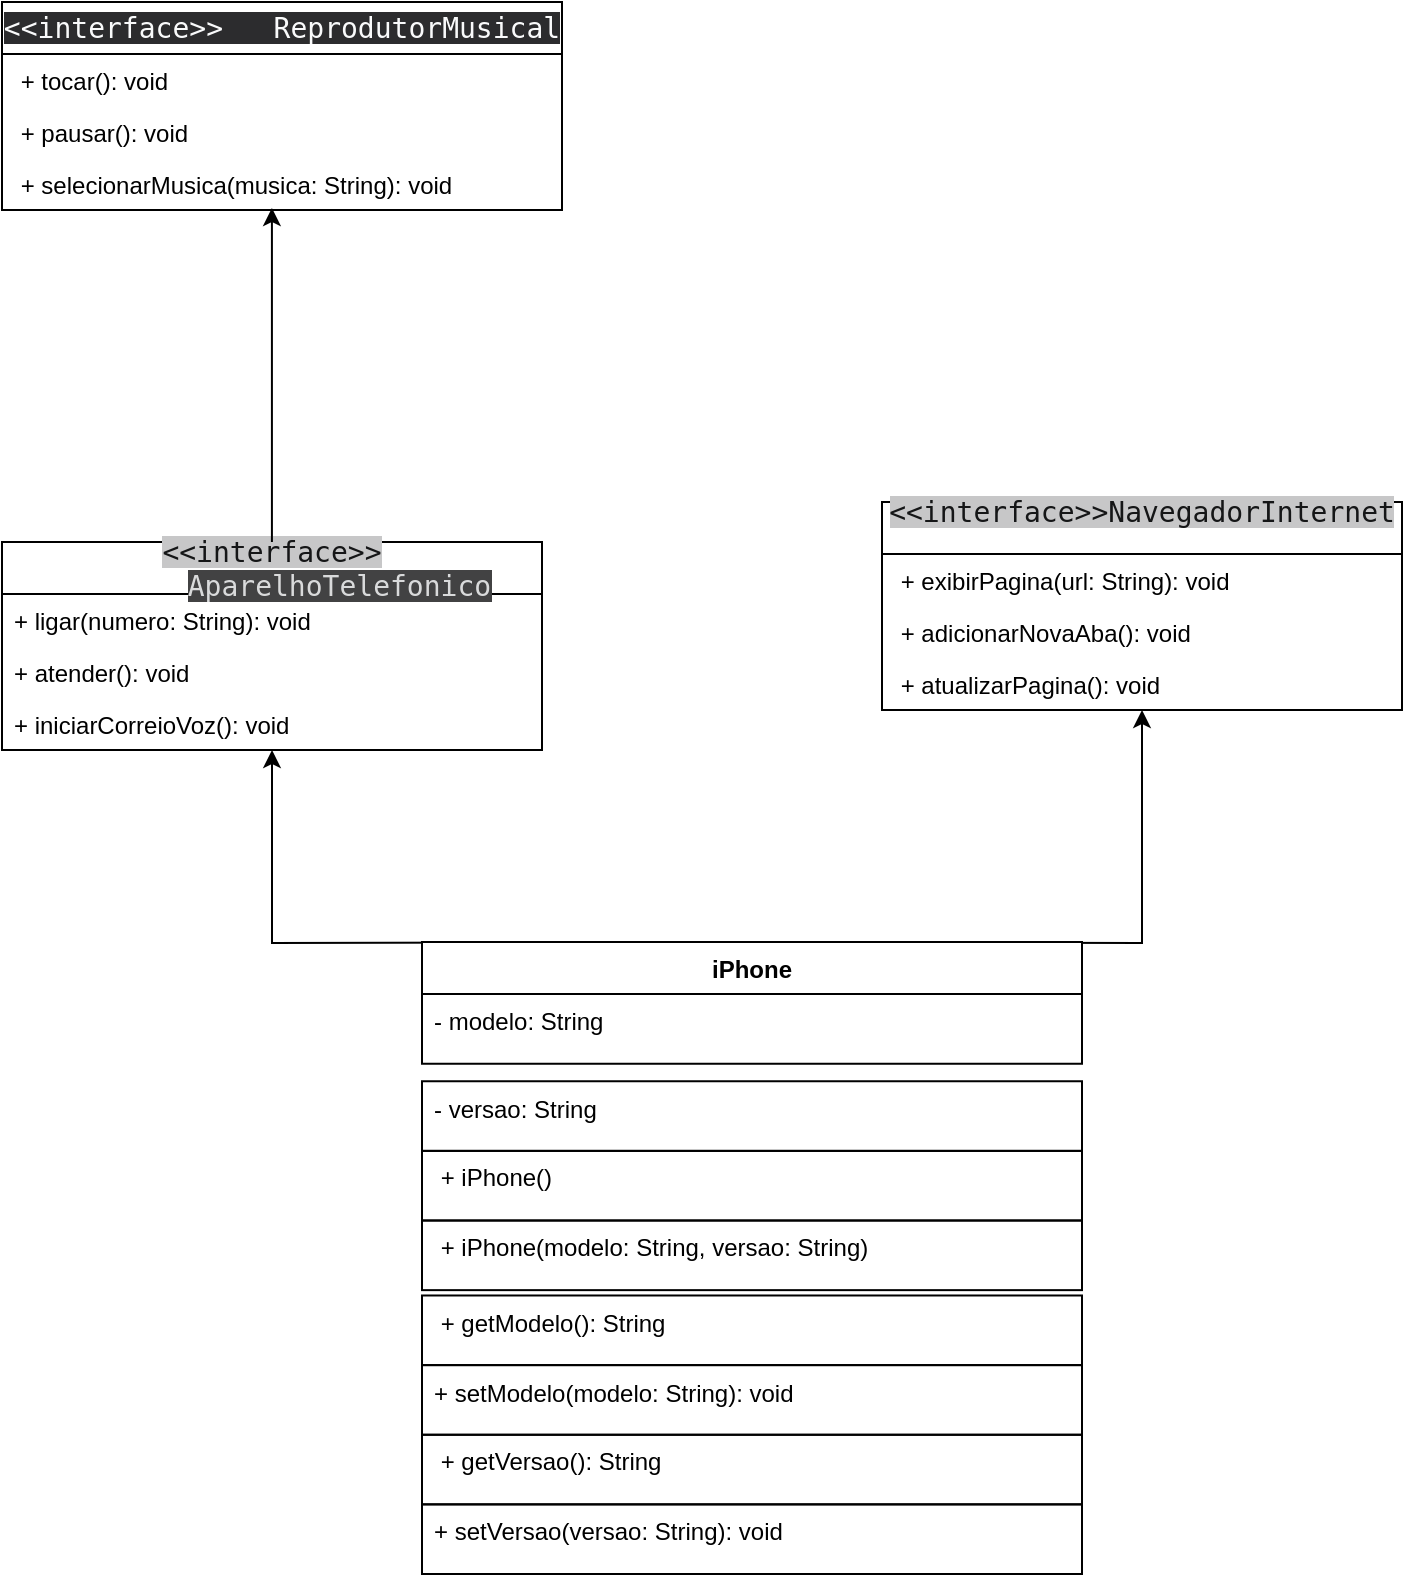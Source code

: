 <mxfile version="28.2.3">
  <diagram name="Página-1" id="CpojkHMAHSbBC5c7CRS6">
    <mxGraphModel dx="1869" dy="535" grid="1" gridSize="10" guides="1" tooltips="1" connect="1" arrows="1" fold="1" page="1" pageScale="1" pageWidth="827" pageHeight="1169" math="0" shadow="0">
      <root>
        <mxCell id="0" />
        <mxCell id="1" parent="0" />
        <mxCell id="PciFAnugvwf79IO0dadg-13" value="&lt;span style=&quot;color: rgb(249, 250, 251); font-family: Menlo, Monaco, &amp;quot;Cascadia Mono&amp;quot;, Consolas, &amp;quot;Ubuntu Mono&amp;quot;, &amp;quot;DejaVu Sans Mono&amp;quot;, &amp;quot;Liberation Mono&amp;quot;, &amp;quot;JetBrains Mono&amp;quot;, &amp;quot;Fira Code&amp;quot;, Cousine, &amp;quot;Roboto Mono&amp;quot;, &amp;quot;Courier New&amp;quot;, Courier, sans-serif, system-ui; font-size: 14px; text-align: left; background-color: rgb(44, 44, 46);&quot;&gt;&amp;lt;&amp;lt;interface&amp;gt;&amp;gt;&lt;span style=&quot;white-space: pre;&quot;&gt;&#x9;&lt;/span&gt;ReprodutorMusical&lt;/span&gt;" style="swimlane;fontStyle=0;childLayout=stackLayout;horizontal=1;startSize=26;fillColor=none;horizontalStack=0;resizeParent=1;resizeParentMax=0;resizeLast=0;collapsible=1;marginBottom=0;whiteSpace=wrap;html=1;" vertex="1" parent="1">
          <mxGeometry x="-280" y="40" width="280" height="104" as="geometry">
            <mxRectangle x="-280" y="40" width="280" height="30" as="alternateBounds" />
          </mxGeometry>
        </mxCell>
        <mxCell id="PciFAnugvwf79IO0dadg-14" value="&amp;nbsp;+ tocar(): void&amp;nbsp;" style="text;strokeColor=none;fillColor=none;align=left;verticalAlign=top;spacingLeft=4;spacingRight=4;overflow=hidden;rotatable=0;points=[[0,0.5],[1,0.5]];portConstraint=eastwest;whiteSpace=wrap;html=1;" vertex="1" parent="PciFAnugvwf79IO0dadg-13">
          <mxGeometry y="26" width="280" height="26" as="geometry" />
        </mxCell>
        <mxCell id="PciFAnugvwf79IO0dadg-15" value="&amp;nbsp;+ pausar(): void" style="text;strokeColor=none;fillColor=none;align=left;verticalAlign=top;spacingLeft=4;spacingRight=4;overflow=hidden;rotatable=0;points=[[0,0.5],[1,0.5]];portConstraint=eastwest;whiteSpace=wrap;html=1;" vertex="1" parent="PciFAnugvwf79IO0dadg-13">
          <mxGeometry y="52" width="280" height="26" as="geometry" />
        </mxCell>
        <mxCell id="PciFAnugvwf79IO0dadg-16" value="&amp;nbsp;+ selecionarMusica(musica: String): void" style="text;strokeColor=none;fillColor=none;align=left;verticalAlign=top;spacingLeft=4;spacingRight=4;overflow=hidden;rotatable=0;points=[[0,0.5],[1,0.5]];portConstraint=eastwest;whiteSpace=wrap;html=1;" vertex="1" parent="PciFAnugvwf79IO0dadg-13">
          <mxGeometry y="78" width="280" height="26" as="geometry" />
        </mxCell>
        <mxCell id="PciFAnugvwf79IO0dadg-48" style="edgeStyle=orthogonalEdgeStyle;rounded=0;orthogonalLoop=1;jettySize=auto;html=1;" edge="1" parent="1" target="PciFAnugvwf79IO0dadg-17">
          <mxGeometry relative="1" as="geometry">
            <mxPoint x="60" y="510" as="sourcePoint" />
          </mxGeometry>
        </mxCell>
        <mxCell id="PciFAnugvwf79IO0dadg-17" value="&lt;span style=&quot;color: rgb(21, 22, 23); font-family: Menlo, Monaco, &amp;quot;Cascadia Mono&amp;quot;, Consolas, &amp;quot;Ubuntu Mono&amp;quot;, &amp;quot;DejaVu Sans Mono&amp;quot;, &amp;quot;Liberation Mono&amp;quot;, &amp;quot;JetBrains Mono&amp;quot;, &amp;quot;Fira Code&amp;quot;, Cousine, &amp;quot;Roboto Mono&amp;quot;, &amp;quot;Courier New&amp;quot;, Courier, sans-serif, system-ui; font-size: 14px; text-align: left; background-color: rgb(199, 199, 200);&quot;&gt;&amp;lt;&amp;lt;interface&amp;gt;&amp;gt;&lt;/span&gt;&lt;span style=&quot;color: rgb(21, 22, 23); font-family: Menlo, Monaco, &amp;quot;Cascadia Mono&amp;quot;, Consolas, &amp;quot;Ubuntu Mono&amp;quot;, &amp;quot;DejaVu Sans Mono&amp;quot;, &amp;quot;Liberation Mono&amp;quot;, &amp;quot;JetBrains Mono&amp;quot;, &amp;quot;Fira Code&amp;quot;, Cousine, &amp;quot;Roboto Mono&amp;quot;, &amp;quot;Courier New&amp;quot;, Courier, sans-serif, system-ui; font-size: 14px; text-align: left; white-space: pre;&quot;&gt;&#x9;&lt;/span&gt;&lt;font face=&quot;Menlo, Monaco, Cascadia Mono, Consolas, Ubuntu Mono, DejaVu Sans Mono, Liberation Mono, JetBrains Mono, Fira Code, Cousine, Roboto Mono, Courier New, Courier, sans-serif, system-ui&quot; color=&quot;#d9dadb&quot;&gt;&lt;span style=&quot;font-size: 14px; background-color: rgb(66, 66, 67);&quot;&gt;AparelhoTelefonico&lt;/span&gt;&lt;/font&gt;" style="swimlane;fontStyle=0;childLayout=stackLayout;horizontal=1;startSize=26;fillColor=none;horizontalStack=0;resizeParent=1;resizeParentMax=0;resizeLast=0;collapsible=1;marginBottom=0;whiteSpace=wrap;html=1;" vertex="1" parent="1">
          <mxGeometry x="-280" y="310" width="270" height="104" as="geometry" />
        </mxCell>
        <mxCell id="PciFAnugvwf79IO0dadg-18" value="+ ligar(numero: String): void&amp;nbsp;" style="text;strokeColor=none;fillColor=none;align=left;verticalAlign=top;spacingLeft=4;spacingRight=4;overflow=hidden;rotatable=0;points=[[0,0.5],[1,0.5]];portConstraint=eastwest;whiteSpace=wrap;html=1;" vertex="1" parent="PciFAnugvwf79IO0dadg-17">
          <mxGeometry y="26" width="270" height="26" as="geometry" />
        </mxCell>
        <mxCell id="PciFAnugvwf79IO0dadg-19" value="+ atender(): void&amp;nbsp; &amp;nbsp;" style="text;strokeColor=none;fillColor=none;align=left;verticalAlign=top;spacingLeft=4;spacingRight=4;overflow=hidden;rotatable=0;points=[[0,0.5],[1,0.5]];portConstraint=eastwest;whiteSpace=wrap;html=1;" vertex="1" parent="PciFAnugvwf79IO0dadg-17">
          <mxGeometry y="52" width="270" height="26" as="geometry" />
        </mxCell>
        <mxCell id="PciFAnugvwf79IO0dadg-20" value="+ iniciarCorreioVoz(): void&amp;nbsp;" style="text;strokeColor=none;fillColor=none;align=left;verticalAlign=top;spacingLeft=4;spacingRight=4;overflow=hidden;rotatable=0;points=[[0,0.5],[1,0.5]];portConstraint=eastwest;whiteSpace=wrap;html=1;" vertex="1" parent="PciFAnugvwf79IO0dadg-17">
          <mxGeometry y="78" width="270" height="26" as="geometry" />
        </mxCell>
        <mxCell id="PciFAnugvwf79IO0dadg-49" style="edgeStyle=orthogonalEdgeStyle;rounded=0;orthogonalLoop=1;jettySize=auto;html=1;" edge="1" parent="1" target="PciFAnugvwf79IO0dadg-21">
          <mxGeometry relative="1" as="geometry">
            <mxPoint x="60" y="510" as="sourcePoint" />
          </mxGeometry>
        </mxCell>
        <mxCell id="PciFAnugvwf79IO0dadg-21" value="&lt;span style=&quot;color: rgb(21, 22, 23); font-family: Menlo, Monaco, &amp;quot;Cascadia Mono&amp;quot;, Consolas, &amp;quot;Ubuntu Mono&amp;quot;, &amp;quot;DejaVu Sans Mono&amp;quot;, &amp;quot;Liberation Mono&amp;quot;, &amp;quot;JetBrains Mono&amp;quot;, &amp;quot;Fira Code&amp;quot;, Cousine, &amp;quot;Roboto Mono&amp;quot;, &amp;quot;Courier New&amp;quot;, Courier, sans-serif, system-ui; font-size: 14px; text-align: left; background-color: rgb(199, 199, 200);&quot;&gt;&amp;lt;&amp;lt;interface&amp;gt;&amp;gt;NavegadorInternet&lt;/span&gt;&lt;span style=&quot;color: rgb(21, 22, 23); font-family: Menlo, Monaco, &amp;quot;Cascadia Mono&amp;quot;, Consolas, &amp;quot;Ubuntu Mono&amp;quot;, &amp;quot;DejaVu Sans Mono&amp;quot;, &amp;quot;Liberation Mono&amp;quot;, &amp;quot;JetBrains Mono&amp;quot;, &amp;quot;Fira Code&amp;quot;, Cousine, &amp;quot;Roboto Mono&amp;quot;, &amp;quot;Courier New&amp;quot;, Courier, sans-serif, system-ui; font-size: 14px; text-align: left; white-space: pre;&quot;&gt;&#x9;&lt;/span&gt;" style="swimlane;fontStyle=0;childLayout=stackLayout;horizontal=1;startSize=26;fillColor=none;horizontalStack=0;resizeParent=1;resizeParentMax=0;resizeLast=0;collapsible=1;marginBottom=0;whiteSpace=wrap;html=1;" vertex="1" parent="1">
          <mxGeometry x="160" y="290" width="260" height="104" as="geometry" />
        </mxCell>
        <mxCell id="PciFAnugvwf79IO0dadg-22" value="&amp;nbsp;+ exibirPagina(url: String): void" style="text;strokeColor=none;fillColor=none;align=left;verticalAlign=top;spacingLeft=4;spacingRight=4;overflow=hidden;rotatable=0;points=[[0,0.5],[1,0.5]];portConstraint=eastwest;whiteSpace=wrap;html=1;" vertex="1" parent="PciFAnugvwf79IO0dadg-21">
          <mxGeometry y="26" width="260" height="26" as="geometry" />
        </mxCell>
        <mxCell id="PciFAnugvwf79IO0dadg-23" value="&amp;nbsp;+ adicionarNovaAba(): void" style="text;strokeColor=none;fillColor=none;align=left;verticalAlign=top;spacingLeft=4;spacingRight=4;overflow=hidden;rotatable=0;points=[[0,0.5],[1,0.5]];portConstraint=eastwest;whiteSpace=wrap;html=1;" vertex="1" parent="PciFAnugvwf79IO0dadg-21">
          <mxGeometry y="52" width="260" height="26" as="geometry" />
        </mxCell>
        <mxCell id="PciFAnugvwf79IO0dadg-24" value="&amp;nbsp;+ atualizarPagina(): void&amp;nbsp;" style="text;strokeColor=none;fillColor=none;align=left;verticalAlign=top;spacingLeft=4;spacingRight=4;overflow=hidden;rotatable=0;points=[[0,0.5],[1,0.5]];portConstraint=eastwest;whiteSpace=wrap;html=1;" vertex="1" parent="PciFAnugvwf79IO0dadg-21">
          <mxGeometry y="78" width="260" height="26" as="geometry" />
        </mxCell>
        <mxCell id="PciFAnugvwf79IO0dadg-38" value="" style="group" vertex="1" connectable="0" parent="1">
          <mxGeometry x="-70" y="510" width="330" height="316" as="geometry" />
        </mxCell>
        <mxCell id="PciFAnugvwf79IO0dadg-1" value="iPhone" style="swimlane;fontStyle=1;align=center;verticalAlign=top;childLayout=stackLayout;horizontal=1;startSize=26;horizontalStack=0;resizeParent=1;resizeParentMax=0;resizeLast=0;collapsible=1;marginBottom=0;whiteSpace=wrap;html=1;" vertex="1" parent="PciFAnugvwf79IO0dadg-38">
          <mxGeometry width="330" height="60.814" as="geometry" />
        </mxCell>
        <mxCell id="PciFAnugvwf79IO0dadg-2" value="- modelo: String&amp;nbsp;&amp;nbsp;" style="text;strokeColor=none;fillColor=none;align=left;verticalAlign=top;spacingLeft=4;spacingRight=4;overflow=hidden;rotatable=0;points=[[0,0.5],[1,0.5]];portConstraint=eastwest;whiteSpace=wrap;html=1;" vertex="1" parent="PciFAnugvwf79IO0dadg-1">
          <mxGeometry y="26" width="330" height="34.814" as="geometry" />
        </mxCell>
        <mxCell id="PciFAnugvwf79IO0dadg-26" value="- versao: String" style="text;strokeColor=default;fillColor=none;align=left;verticalAlign=top;spacingLeft=4;spacingRight=4;overflow=hidden;rotatable=0;points=[[0,0.5],[1,0.5]];portConstraint=eastwest;whiteSpace=wrap;html=1;" vertex="1" parent="PciFAnugvwf79IO0dadg-38">
          <mxGeometry y="69.627" width="330" height="34.814" as="geometry" />
        </mxCell>
        <mxCell id="PciFAnugvwf79IO0dadg-27" value="&amp;nbsp;+ iPhone()&amp;nbsp;" style="text;strokeColor=default;fillColor=none;align=left;verticalAlign=top;spacingLeft=4;spacingRight=4;overflow=hidden;rotatable=0;points=[[0,0.5],[1,0.5]];portConstraint=eastwest;whiteSpace=wrap;html=1;" vertex="1" parent="PciFAnugvwf79IO0dadg-38">
          <mxGeometry y="104.441" width="330" height="34.814" as="geometry" />
        </mxCell>
        <mxCell id="PciFAnugvwf79IO0dadg-4" value="&amp;nbsp;+ iPhone(modelo: String, versao: String)" style="text;strokeColor=default;fillColor=none;align=left;verticalAlign=top;spacingLeft=4;spacingRight=4;overflow=hidden;rotatable=0;points=[[0,0.5],[1,0.5]];portConstraint=eastwest;whiteSpace=wrap;html=1;" vertex="1" parent="PciFAnugvwf79IO0dadg-38">
          <mxGeometry y="139.254" width="330" height="34.814" as="geometry" />
        </mxCell>
        <mxCell id="PciFAnugvwf79IO0dadg-29" value="&amp;nbsp;+ getModelo(): String&amp;nbsp;&amp;nbsp;" style="text;strokeColor=default;fillColor=none;align=left;verticalAlign=top;spacingLeft=4;spacingRight=4;overflow=hidden;rotatable=0;points=[[0,0.5],[1,0.5]];portConstraint=eastwest;whiteSpace=wrap;html=1;" vertex="1" parent="PciFAnugvwf79IO0dadg-38">
          <mxGeometry y="176.746" width="330" height="34.814" as="geometry" />
        </mxCell>
        <mxCell id="PciFAnugvwf79IO0dadg-30" value="+ setModelo(modelo: String): void" style="text;strokeColor=default;fillColor=none;align=left;verticalAlign=top;spacingLeft=4;spacingRight=4;overflow=hidden;rotatable=0;points=[[0,0.5],[1,0.5]];portConstraint=eastwest;whiteSpace=wrap;html=1;" vertex="1" parent="PciFAnugvwf79IO0dadg-38">
          <mxGeometry y="211.559" width="330" height="34.814" as="geometry" />
        </mxCell>
        <mxCell id="PciFAnugvwf79IO0dadg-31" value="&amp;nbsp;+ getVersao(): String" style="text;strokeColor=default;fillColor=none;align=left;verticalAlign=top;spacingLeft=4;spacingRight=4;overflow=hidden;rotatable=0;points=[[0,0.5],[1,0.5]];portConstraint=eastwest;whiteSpace=wrap;html=1;" vertex="1" parent="PciFAnugvwf79IO0dadg-38">
          <mxGeometry y="246.373" width="330" height="34.814" as="geometry" />
        </mxCell>
        <mxCell id="PciFAnugvwf79IO0dadg-32" value="+ setVersao(versao: String): void" style="text;strokeColor=default;fillColor=none;align=left;verticalAlign=top;spacingLeft=4;spacingRight=4;overflow=hidden;rotatable=0;points=[[0,0.5],[1,0.5]];portConstraint=eastwest;whiteSpace=wrap;html=1;" vertex="1" parent="PciFAnugvwf79IO0dadg-38">
          <mxGeometry y="281.186" width="330" height="34.814" as="geometry" />
        </mxCell>
        <mxCell id="PciFAnugvwf79IO0dadg-42" style="edgeStyle=orthogonalEdgeStyle;rounded=0;orthogonalLoop=1;jettySize=auto;html=1;entryX=0.482;entryY=0.962;entryDx=0;entryDy=0;entryPerimeter=0;" edge="1" parent="1" source="PciFAnugvwf79IO0dadg-17" target="PciFAnugvwf79IO0dadg-16">
          <mxGeometry relative="1" as="geometry" />
        </mxCell>
      </root>
    </mxGraphModel>
  </diagram>
</mxfile>
